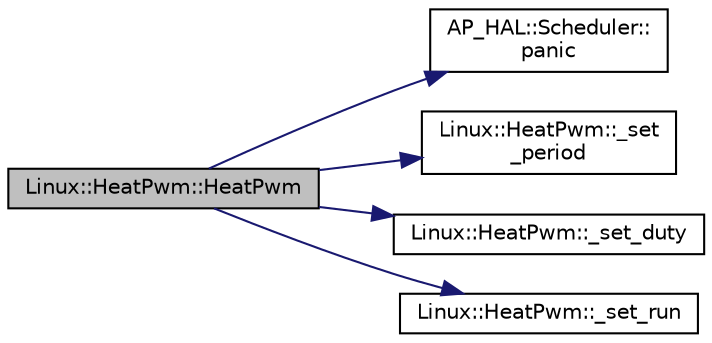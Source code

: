 digraph "Linux::HeatPwm::HeatPwm"
{
 // INTERACTIVE_SVG=YES
  edge [fontname="Helvetica",fontsize="10",labelfontname="Helvetica",labelfontsize="10"];
  node [fontname="Helvetica",fontsize="10",shape=record];
  rankdir="LR";
  Node1 [label="Linux::HeatPwm::HeatPwm",height=0.2,width=0.4,color="black", fillcolor="grey75", style="filled", fontcolor="black"];
  Node1 -> Node2 [color="midnightblue",fontsize="10",style="solid",fontname="Helvetica"];
  Node2 [label="AP_HAL::Scheduler::\lpanic",height=0.2,width=0.4,color="black", fillcolor="white", style="filled",URL="$classAP__HAL_1_1Scheduler.html#ac08c02070405b6cc1d7241025acb5101"];
  Node1 -> Node3 [color="midnightblue",fontsize="10",style="solid",fontname="Helvetica"];
  Node3 [label="Linux::HeatPwm::_set\l_period",height=0.2,width=0.4,color="black", fillcolor="white", style="filled",URL="$classLinux_1_1HeatPwm.html#a1ba112e018e5466dd96d8f1d27cf066b"];
  Node1 -> Node4 [color="midnightblue",fontsize="10",style="solid",fontname="Helvetica"];
  Node4 [label="Linux::HeatPwm::_set_duty",height=0.2,width=0.4,color="black", fillcolor="white", style="filled",URL="$classLinux_1_1HeatPwm.html#ac0f3f7e15acc2b292f8687f610708f76"];
  Node1 -> Node5 [color="midnightblue",fontsize="10",style="solid",fontname="Helvetica"];
  Node5 [label="Linux::HeatPwm::_set_run",height=0.2,width=0.4,color="black", fillcolor="white", style="filled",URL="$classLinux_1_1HeatPwm.html#acf212e2ae045faed690faf59ec8bb33b"];
}
